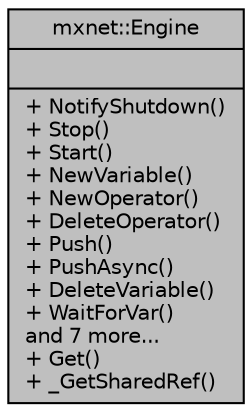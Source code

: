 digraph "mxnet::Engine"
{
  edge [fontname="Helvetica",fontsize="10",labelfontname="Helvetica",labelfontsize="10"];
  node [fontname="Helvetica",fontsize="10",shape=record];
  Node1 [label="{mxnet::Engine\n||+ NotifyShutdown()\l+ Stop()\l+ Start()\l+ NewVariable()\l+ NewOperator()\l+ DeleteOperator()\l+ Push()\l+ PushAsync()\l+ DeleteVariable()\l+ WaitForVar()\land 7 more...\l+ Get()\l+ _GetSharedRef()\l}",height=0.2,width=0.4,color="black", fillcolor="grey75", style="filled", fontcolor="black"];
}
